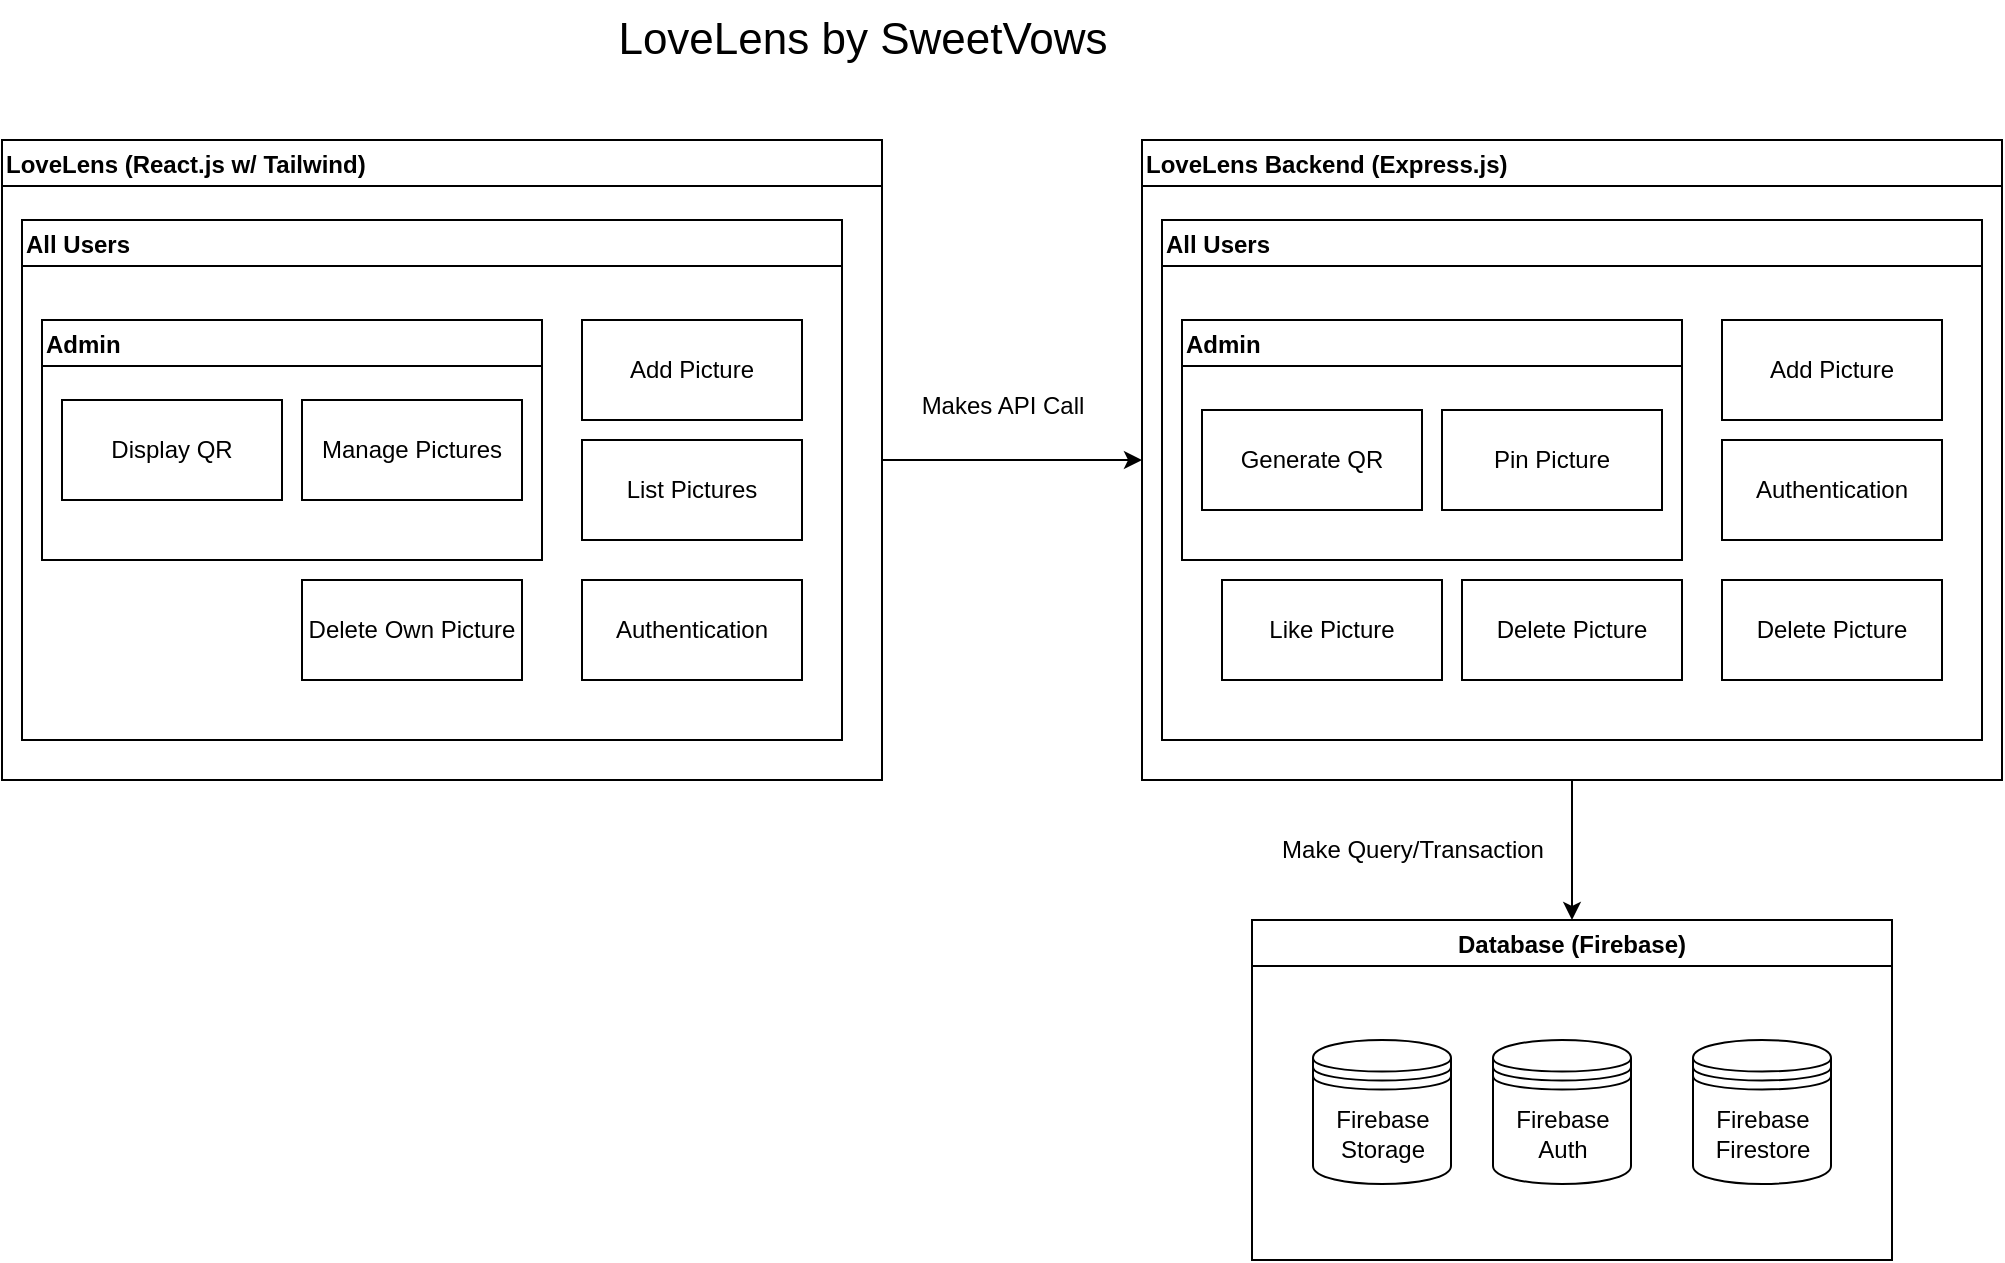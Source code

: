 <mxfile version="24.0.4" type="github">
  <diagram name="Page-1" id="5f0bae14-7c28-e335-631c-24af17079c00">
    <mxGraphModel dx="1187" dy="1156" grid="1" gridSize="10" guides="1" tooltips="1" connect="1" arrows="1" fold="1" page="1" pageScale="1" pageWidth="1100" pageHeight="850" background="none" math="0" shadow="0">
      <root>
        <mxCell id="0" />
        <mxCell id="1" parent="0" />
        <mxCell id="nsWAxDKfMJNxis78tTSI-1" value="LoveLens by SweetVows" style="text;html=1;align=center;verticalAlign=middle;resizable=0;points=[];autosize=1;strokeColor=none;fillColor=none;fontSize=22;" vertex="1" parent="1">
          <mxGeometry x="415" y="20" width="270" height="40" as="geometry" />
        </mxCell>
        <mxCell id="nsWAxDKfMJNxis78tTSI-54" style="edgeStyle=orthogonalEdgeStyle;rounded=0;orthogonalLoop=1;jettySize=auto;html=1;entryX=0;entryY=0.5;entryDx=0;entryDy=0;" edge="1" parent="1" source="nsWAxDKfMJNxis78tTSI-11" target="nsWAxDKfMJNxis78tTSI-20">
          <mxGeometry relative="1" as="geometry" />
        </mxCell>
        <mxCell id="nsWAxDKfMJNxis78tTSI-11" value="LoveLens (React.js w/ Tailwind)" style="swimlane;align=left;" vertex="1" parent="1">
          <mxGeometry x="120" y="90" width="440" height="320" as="geometry" />
        </mxCell>
        <mxCell id="nsWAxDKfMJNxis78tTSI-46" value="All Users" style="swimlane;align=left;" vertex="1" parent="nsWAxDKfMJNxis78tTSI-11">
          <mxGeometry x="10" y="40" width="410" height="260" as="geometry" />
        </mxCell>
        <mxCell id="nsWAxDKfMJNxis78tTSI-28" value="Add Picture" style="html=1;whiteSpace=wrap;" vertex="1" parent="nsWAxDKfMJNxis78tTSI-46">
          <mxGeometry x="280" y="50" width="110" height="50" as="geometry" />
        </mxCell>
        <mxCell id="nsWAxDKfMJNxis78tTSI-27" value="List Pictures" style="html=1;whiteSpace=wrap;" vertex="1" parent="nsWAxDKfMJNxis78tTSI-46">
          <mxGeometry x="280" y="110" width="110" height="50" as="geometry" />
        </mxCell>
        <mxCell id="nsWAxDKfMJNxis78tTSI-18" value="Authentication" style="html=1;whiteSpace=wrap;" vertex="1" parent="nsWAxDKfMJNxis78tTSI-46">
          <mxGeometry x="280" y="180" width="110" height="50" as="geometry" />
        </mxCell>
        <mxCell id="nsWAxDKfMJNxis78tTSI-40" value="Admin" style="swimlane;align=left;" vertex="1" parent="nsWAxDKfMJNxis78tTSI-46">
          <mxGeometry x="10" y="50" width="250" height="120" as="geometry" />
        </mxCell>
        <mxCell id="nsWAxDKfMJNxis78tTSI-34" value="Display QR" style="html=1;whiteSpace=wrap;" vertex="1" parent="nsWAxDKfMJNxis78tTSI-40">
          <mxGeometry x="10" y="40" width="110" height="50" as="geometry" />
        </mxCell>
        <mxCell id="nsWAxDKfMJNxis78tTSI-45" value="Manage Pictures" style="html=1;whiteSpace=wrap;" vertex="1" parent="nsWAxDKfMJNxis78tTSI-40">
          <mxGeometry x="130" y="40" width="110" height="50" as="geometry" />
        </mxCell>
        <mxCell id="nsWAxDKfMJNxis78tTSI-47" value="Delete Own Picture" style="html=1;whiteSpace=wrap;" vertex="1" parent="nsWAxDKfMJNxis78tTSI-46">
          <mxGeometry x="140" y="180" width="110" height="50" as="geometry" />
        </mxCell>
        <mxCell id="nsWAxDKfMJNxis78tTSI-57" style="edgeStyle=orthogonalEdgeStyle;rounded=0;orthogonalLoop=1;jettySize=auto;html=1;entryX=0.5;entryY=0;entryDx=0;entryDy=0;" edge="1" parent="1" source="nsWAxDKfMJNxis78tTSI-20" target="nsWAxDKfMJNxis78tTSI-14">
          <mxGeometry relative="1" as="geometry" />
        </mxCell>
        <mxCell id="nsWAxDKfMJNxis78tTSI-20" value="LoveLens Backend (Express.js)" style="swimlane;align=left;" vertex="1" parent="1">
          <mxGeometry x="690" y="90" width="430" height="320" as="geometry" />
        </mxCell>
        <mxCell id="nsWAxDKfMJNxis78tTSI-58" value="All Users" style="swimlane;align=left;" vertex="1" parent="nsWAxDKfMJNxis78tTSI-20">
          <mxGeometry x="10" y="40" width="410" height="260" as="geometry" />
        </mxCell>
        <mxCell id="nsWAxDKfMJNxis78tTSI-62" value="Admin" style="swimlane;align=left;" vertex="1" parent="nsWAxDKfMJNxis78tTSI-58">
          <mxGeometry x="10" y="50" width="250" height="120" as="geometry" />
        </mxCell>
        <mxCell id="nsWAxDKfMJNxis78tTSI-33" value="Generate QR" style="html=1;whiteSpace=wrap;" vertex="1" parent="nsWAxDKfMJNxis78tTSI-62">
          <mxGeometry x="10" y="45" width="110" height="50" as="geometry" />
        </mxCell>
        <mxCell id="nsWAxDKfMJNxis78tTSI-69" value="Pin Picture" style="html=1;whiteSpace=wrap;" vertex="1" parent="nsWAxDKfMJNxis78tTSI-62">
          <mxGeometry x="130" y="45" width="110" height="50" as="geometry" />
        </mxCell>
        <mxCell id="nsWAxDKfMJNxis78tTSI-49" value="Add Picture" style="html=1;whiteSpace=wrap;" vertex="1" parent="nsWAxDKfMJNxis78tTSI-58">
          <mxGeometry x="280" y="50" width="110" height="50" as="geometry" />
        </mxCell>
        <mxCell id="nsWAxDKfMJNxis78tTSI-50" value="Authentication" style="html=1;whiteSpace=wrap;" vertex="1" parent="nsWAxDKfMJNxis78tTSI-58">
          <mxGeometry x="280" y="110" width="110" height="50" as="geometry" />
        </mxCell>
        <mxCell id="nsWAxDKfMJNxis78tTSI-66" value="Delete Picture" style="html=1;whiteSpace=wrap;" vertex="1" parent="nsWAxDKfMJNxis78tTSI-58">
          <mxGeometry x="280" y="180" width="110" height="50" as="geometry" />
        </mxCell>
        <mxCell id="nsWAxDKfMJNxis78tTSI-67" value="Delete Picture" style="html=1;whiteSpace=wrap;" vertex="1" parent="nsWAxDKfMJNxis78tTSI-58">
          <mxGeometry x="150" y="180" width="110" height="50" as="geometry" />
        </mxCell>
        <mxCell id="nsWAxDKfMJNxis78tTSI-68" value="Like Picture" style="html=1;whiteSpace=wrap;" vertex="1" parent="nsWAxDKfMJNxis78tTSI-58">
          <mxGeometry x="30" y="180" width="110" height="50" as="geometry" />
        </mxCell>
        <mxCell id="nsWAxDKfMJNxis78tTSI-14" value="Database (Firebase)" style="swimlane;" vertex="1" parent="1">
          <mxGeometry x="745" y="480" width="320" height="170" as="geometry" />
        </mxCell>
        <mxCell id="nsWAxDKfMJNxis78tTSI-48" value="Firebase Storage" style="shape=datastore;whiteSpace=wrap;html=1;" vertex="1" parent="nsWAxDKfMJNxis78tTSI-14">
          <mxGeometry x="30.5" y="60" width="69" height="72" as="geometry" />
        </mxCell>
        <mxCell id="nsWAxDKfMJNxis78tTSI-12" value="Firebase Auth" style="shape=datastore;whiteSpace=wrap;html=1;" vertex="1" parent="nsWAxDKfMJNxis78tTSI-14">
          <mxGeometry x="120.5" y="60" width="69" height="72" as="geometry" />
        </mxCell>
        <mxCell id="nsWAxDKfMJNxis78tTSI-13" value="Firebase Firestore" style="shape=datastore;whiteSpace=wrap;html=1;" vertex="1" parent="nsWAxDKfMJNxis78tTSI-14">
          <mxGeometry x="220.5" y="60" width="69" height="72" as="geometry" />
        </mxCell>
        <mxCell id="nsWAxDKfMJNxis78tTSI-55" value="Makes API Call" style="text;html=1;align=center;verticalAlign=middle;resizable=0;points=[];autosize=1;strokeColor=none;fillColor=none;" vertex="1" parent="1">
          <mxGeometry x="570" y="208" width="100" height="30" as="geometry" />
        </mxCell>
        <mxCell id="nsWAxDKfMJNxis78tTSI-56" value="Make Query/Transaction" style="text;html=1;align=center;verticalAlign=middle;resizable=0;points=[];autosize=1;strokeColor=none;fillColor=none;" vertex="1" parent="1">
          <mxGeometry x="750" y="430" width="150" height="30" as="geometry" />
        </mxCell>
      </root>
    </mxGraphModel>
  </diagram>
</mxfile>
